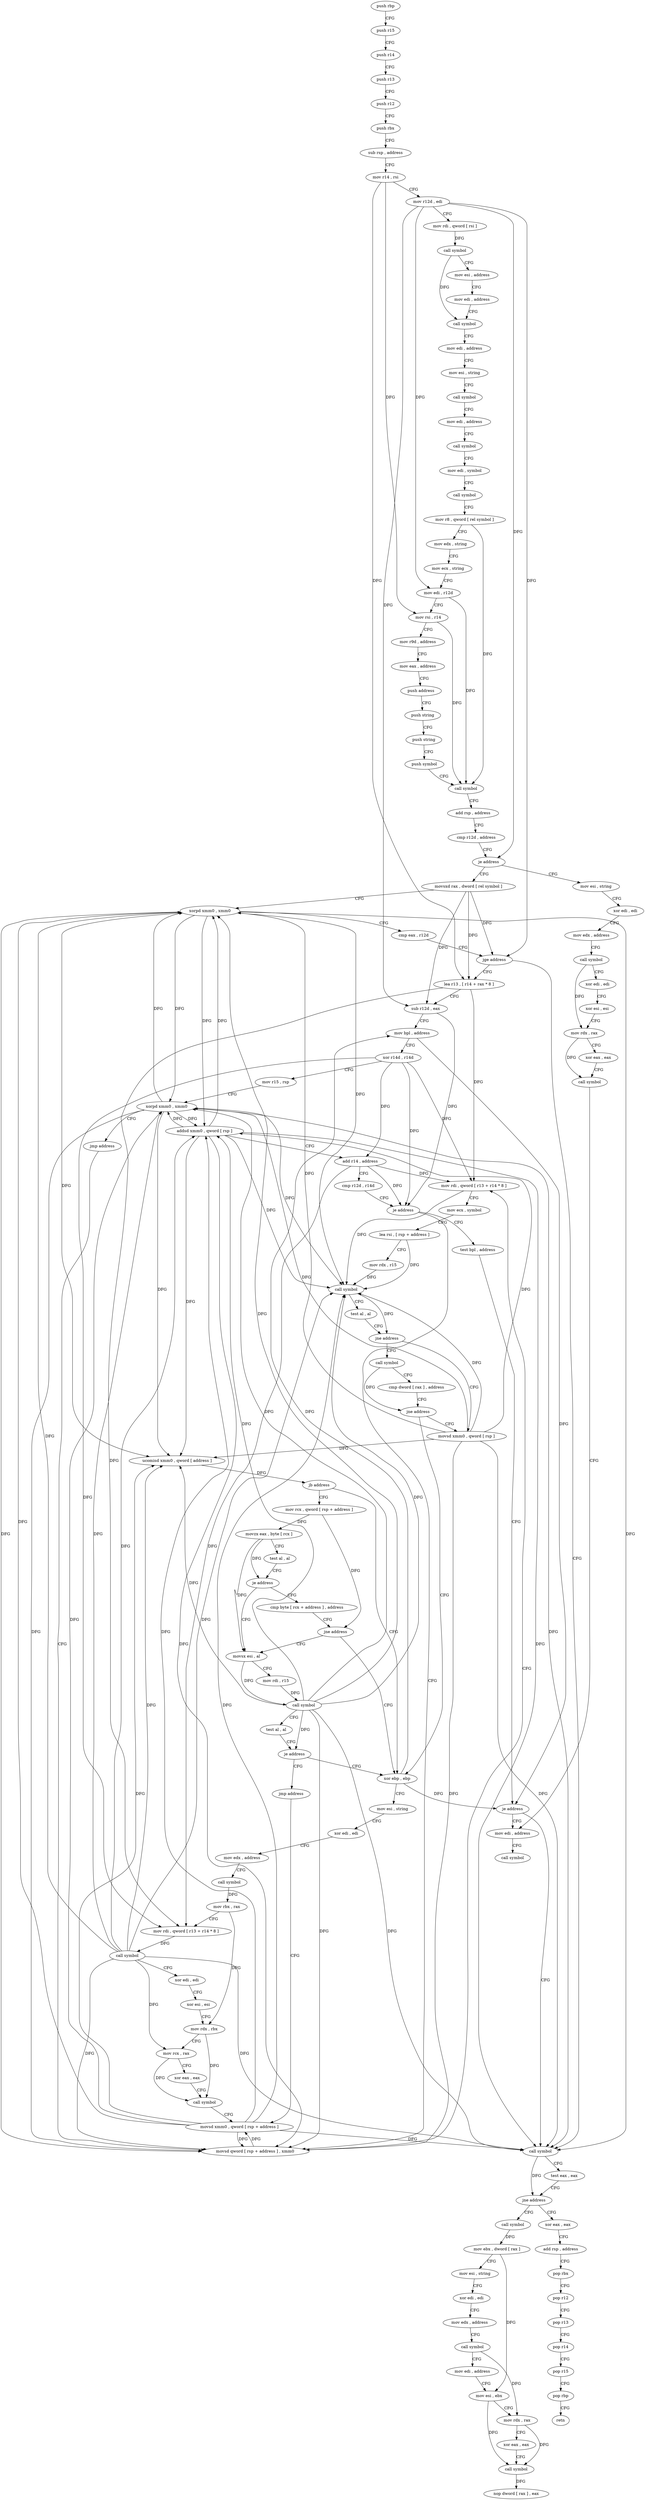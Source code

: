 digraph "func" {
"4200240" [label = "push rbp" ]
"4200241" [label = "push r15" ]
"4200243" [label = "push r14" ]
"4200245" [label = "push r13" ]
"4200247" [label = "push r12" ]
"4200249" [label = "push rbx" ]
"4200250" [label = "sub rsp , address" ]
"4200254" [label = "mov r14 , rsi" ]
"4200257" [label = "mov r12d , edi" ]
"4200260" [label = "mov rdi , qword [ rsi ]" ]
"4200263" [label = "call symbol" ]
"4200268" [label = "mov esi , address" ]
"4200273" [label = "mov edi , address" ]
"4200278" [label = "call symbol" ]
"4200283" [label = "mov edi , address" ]
"4200288" [label = "mov esi , string" ]
"4200293" [label = "call symbol" ]
"4200298" [label = "mov edi , address" ]
"4200303" [label = "call symbol" ]
"4200308" [label = "mov edi , symbol" ]
"4200313" [label = "call symbol" ]
"4200318" [label = "mov r8 , qword [ rel symbol ]" ]
"4200325" [label = "mov edx , string" ]
"4200330" [label = "mov ecx , string" ]
"4200335" [label = "mov edi , r12d" ]
"4200338" [label = "mov rsi , r14" ]
"4200341" [label = "mov r9d , address" ]
"4200347" [label = "mov eax , address" ]
"4200352" [label = "push address" ]
"4200354" [label = "push string" ]
"4200359" [label = "push string" ]
"4200364" [label = "push symbol" ]
"4200369" [label = "call symbol" ]
"4200374" [label = "add rsp , address" ]
"4200378" [label = "cmp r12d , address" ]
"4200382" [label = "je address" ]
"4200635" [label = "mov esi , string" ]
"4200388" [label = "movsxd rax , dword [ rel symbol ]" ]
"4200640" [label = "xor edi , edi" ]
"4200642" [label = "mov edx , address" ]
"4200647" [label = "call symbol" ]
"4200652" [label = "xor edi , edi" ]
"4200654" [label = "xor esi , esi" ]
"4200656" [label = "mov rdx , rax" ]
"4200659" [label = "xor eax , eax" ]
"4200661" [label = "call symbol" ]
"4200666" [label = "mov edi , address" ]
"4200395" [label = "xorpd xmm0 , xmm0" ]
"4200399" [label = "cmp eax , r12d" ]
"4200402" [label = "jge address" ]
"4200609" [label = "call symbol" ]
"4200408" [label = "lea r13 , [ r14 + rax * 8 ]" ]
"4200614" [label = "test eax , eax" ]
"4200616" [label = "jne address" ]
"4200676" [label = "call symbol" ]
"4200618" [label = "xor eax , eax" ]
"4200412" [label = "sub r12d , eax" ]
"4200415" [label = "mov bpl , address" ]
"4200418" [label = "xor r14d , r14d" ]
"4200421" [label = "mov r15 , rsp" ]
"4200424" [label = "xorpd xmm0 , xmm0" ]
"4200428" [label = "jmp address" ]
"4200501" [label = "movsd qword [ rsp + address ] , xmm0" ]
"4200681" [label = "mov ebx , dword [ rax ]" ]
"4200683" [label = "mov esi , string" ]
"4200688" [label = "xor edi , edi" ]
"4200690" [label = "mov edx , address" ]
"4200695" [label = "call symbol" ]
"4200700" [label = "mov edi , address" ]
"4200705" [label = "mov esi , ebx" ]
"4200707" [label = "mov rdx , rax" ]
"4200710" [label = "xor eax , eax" ]
"4200712" [label = "call symbol" ]
"4200717" [label = "nop dword [ rax ] , eax" ]
"4200620" [label = "add rsp , address" ]
"4200624" [label = "pop rbx" ]
"4200625" [label = "pop r12" ]
"4200627" [label = "pop r13" ]
"4200629" [label = "pop r14" ]
"4200631" [label = "pop r15" ]
"4200633" [label = "pop rbp" ]
"4200634" [label = "retn" ]
"4200507" [label = "mov rdi , qword [ r13 + r14 * 8 ]" ]
"4200512" [label = "mov ecx , symbol" ]
"4200517" [label = "lea rsi , [ rsp + address ]" ]
"4200522" [label = "mov rdx , r15" ]
"4200525" [label = "call symbol" ]
"4200530" [label = "test al , al" ]
"4200532" [label = "jne address" ]
"4200544" [label = "movsd xmm0 , qword [ rsp ]" ]
"4200534" [label = "call symbol" ]
"4200549" [label = "ucomisd xmm0 , qword [ address ]" ]
"4200558" [label = "jb address" ]
"4200432" [label = "xor ebp , ebp" ]
"4200560" [label = "mov rcx , qword [ rsp + address ]" ]
"4200539" [label = "cmp dword [ rax ] , address" ]
"4200542" [label = "jne address" ]
"4200434" [label = "mov esi , string" ]
"4200439" [label = "xor edi , edi" ]
"4200441" [label = "mov edx , address" ]
"4200446" [label = "call symbol" ]
"4200451" [label = "mov rbx , rax" ]
"4200454" [label = "mov rdi , qword [ r13 + r14 * 8 ]" ]
"4200459" [label = "call symbol" ]
"4200464" [label = "xor edi , edi" ]
"4200466" [label = "xor esi , esi" ]
"4200468" [label = "mov rdx , rbx" ]
"4200471" [label = "mov rcx , rax" ]
"4200474" [label = "xor eax , eax" ]
"4200476" [label = "call symbol" ]
"4200481" [label = "movsd xmm0 , qword [ rsp + address ]" ]
"4200565" [label = "movzx eax , byte [ rcx ]" ]
"4200568" [label = "test al , al" ]
"4200570" [label = "je address" ]
"4200582" [label = "movsx esi , al" ]
"4200572" [label = "cmp byte [ rcx + address ] , address" ]
"4200603" [label = "test bpl , address" ]
"4200607" [label = "je address" ]
"4200585" [label = "mov rdi , r15" ]
"4200588" [label = "call symbol" ]
"4200593" [label = "test al , al" ]
"4200595" [label = "je address" ]
"4200601" [label = "jmp address" ]
"4200576" [label = "jne address" ]
"4200671" [label = "call symbol" ]
"4200487" [label = "addsd xmm0 , qword [ rsp ]" ]
"4200492" [label = "add r14 , address" ]
"4200496" [label = "cmp r12d , r14d" ]
"4200499" [label = "je address" ]
"4200240" -> "4200241" [ label = "CFG" ]
"4200241" -> "4200243" [ label = "CFG" ]
"4200243" -> "4200245" [ label = "CFG" ]
"4200245" -> "4200247" [ label = "CFG" ]
"4200247" -> "4200249" [ label = "CFG" ]
"4200249" -> "4200250" [ label = "CFG" ]
"4200250" -> "4200254" [ label = "CFG" ]
"4200254" -> "4200257" [ label = "CFG" ]
"4200254" -> "4200338" [ label = "DFG" ]
"4200254" -> "4200408" [ label = "DFG" ]
"4200257" -> "4200260" [ label = "CFG" ]
"4200257" -> "4200335" [ label = "DFG" ]
"4200257" -> "4200382" [ label = "DFG" ]
"4200257" -> "4200402" [ label = "DFG" ]
"4200257" -> "4200412" [ label = "DFG" ]
"4200260" -> "4200263" [ label = "DFG" ]
"4200263" -> "4200268" [ label = "CFG" ]
"4200263" -> "4200278" [ label = "DFG" ]
"4200268" -> "4200273" [ label = "CFG" ]
"4200273" -> "4200278" [ label = "CFG" ]
"4200278" -> "4200283" [ label = "CFG" ]
"4200283" -> "4200288" [ label = "CFG" ]
"4200288" -> "4200293" [ label = "CFG" ]
"4200293" -> "4200298" [ label = "CFG" ]
"4200298" -> "4200303" [ label = "CFG" ]
"4200303" -> "4200308" [ label = "CFG" ]
"4200308" -> "4200313" [ label = "CFG" ]
"4200313" -> "4200318" [ label = "CFG" ]
"4200318" -> "4200325" [ label = "CFG" ]
"4200318" -> "4200369" [ label = "DFG" ]
"4200325" -> "4200330" [ label = "CFG" ]
"4200330" -> "4200335" [ label = "CFG" ]
"4200335" -> "4200338" [ label = "CFG" ]
"4200335" -> "4200369" [ label = "DFG" ]
"4200338" -> "4200341" [ label = "CFG" ]
"4200338" -> "4200369" [ label = "DFG" ]
"4200341" -> "4200347" [ label = "CFG" ]
"4200347" -> "4200352" [ label = "CFG" ]
"4200352" -> "4200354" [ label = "CFG" ]
"4200354" -> "4200359" [ label = "CFG" ]
"4200359" -> "4200364" [ label = "CFG" ]
"4200364" -> "4200369" [ label = "CFG" ]
"4200369" -> "4200374" [ label = "CFG" ]
"4200374" -> "4200378" [ label = "CFG" ]
"4200378" -> "4200382" [ label = "CFG" ]
"4200382" -> "4200635" [ label = "CFG" ]
"4200382" -> "4200388" [ label = "CFG" ]
"4200635" -> "4200640" [ label = "CFG" ]
"4200388" -> "4200395" [ label = "CFG" ]
"4200388" -> "4200402" [ label = "DFG" ]
"4200388" -> "4200408" [ label = "DFG" ]
"4200388" -> "4200412" [ label = "DFG" ]
"4200640" -> "4200642" [ label = "CFG" ]
"4200642" -> "4200647" [ label = "CFG" ]
"4200647" -> "4200652" [ label = "CFG" ]
"4200647" -> "4200656" [ label = "DFG" ]
"4200652" -> "4200654" [ label = "CFG" ]
"4200654" -> "4200656" [ label = "CFG" ]
"4200656" -> "4200659" [ label = "CFG" ]
"4200656" -> "4200661" [ label = "DFG" ]
"4200659" -> "4200661" [ label = "CFG" ]
"4200661" -> "4200666" [ label = "CFG" ]
"4200666" -> "4200671" [ label = "CFG" ]
"4200395" -> "4200399" [ label = "CFG" ]
"4200395" -> "4200609" [ label = "DFG" ]
"4200395" -> "4200424" [ label = "DFG" ]
"4200395" -> "4200501" [ label = "DFG" ]
"4200395" -> "4200525" [ label = "DFG" ]
"4200395" -> "4200549" [ label = "DFG" ]
"4200395" -> "4200487" [ label = "DFG" ]
"4200399" -> "4200402" [ label = "CFG" ]
"4200402" -> "4200609" [ label = "CFG" ]
"4200402" -> "4200408" [ label = "CFG" ]
"4200609" -> "4200614" [ label = "CFG" ]
"4200609" -> "4200616" [ label = "DFG" ]
"4200408" -> "4200412" [ label = "CFG" ]
"4200408" -> "4200507" [ label = "DFG" ]
"4200408" -> "4200454" [ label = "DFG" ]
"4200614" -> "4200616" [ label = "CFG" ]
"4200616" -> "4200676" [ label = "CFG" ]
"4200616" -> "4200618" [ label = "CFG" ]
"4200676" -> "4200681" [ label = "DFG" ]
"4200618" -> "4200620" [ label = "CFG" ]
"4200412" -> "4200415" [ label = "CFG" ]
"4200412" -> "4200499" [ label = "DFG" ]
"4200415" -> "4200418" [ label = "CFG" ]
"4200415" -> "4200607" [ label = "DFG" ]
"4200418" -> "4200421" [ label = "CFG" ]
"4200418" -> "4200507" [ label = "DFG" ]
"4200418" -> "4200454" [ label = "DFG" ]
"4200418" -> "4200492" [ label = "DFG" ]
"4200418" -> "4200499" [ label = "DFG" ]
"4200421" -> "4200424" [ label = "CFG" ]
"4200424" -> "4200428" [ label = "CFG" ]
"4200424" -> "4200395" [ label = "DFG" ]
"4200424" -> "4200609" [ label = "DFG" ]
"4200424" -> "4200501" [ label = "DFG" ]
"4200424" -> "4200525" [ label = "DFG" ]
"4200424" -> "4200549" [ label = "DFG" ]
"4200424" -> "4200487" [ label = "DFG" ]
"4200428" -> "4200501" [ label = "CFG" ]
"4200501" -> "4200507" [ label = "CFG" ]
"4200501" -> "4200481" [ label = "DFG" ]
"4200681" -> "4200683" [ label = "CFG" ]
"4200681" -> "4200705" [ label = "DFG" ]
"4200683" -> "4200688" [ label = "CFG" ]
"4200688" -> "4200690" [ label = "CFG" ]
"4200690" -> "4200695" [ label = "CFG" ]
"4200695" -> "4200700" [ label = "CFG" ]
"4200695" -> "4200707" [ label = "DFG" ]
"4200700" -> "4200705" [ label = "CFG" ]
"4200705" -> "4200707" [ label = "CFG" ]
"4200705" -> "4200712" [ label = "DFG" ]
"4200707" -> "4200710" [ label = "CFG" ]
"4200707" -> "4200712" [ label = "DFG" ]
"4200710" -> "4200712" [ label = "CFG" ]
"4200712" -> "4200717" [ label = "DFG" ]
"4200620" -> "4200624" [ label = "CFG" ]
"4200624" -> "4200625" [ label = "CFG" ]
"4200625" -> "4200627" [ label = "CFG" ]
"4200627" -> "4200629" [ label = "CFG" ]
"4200629" -> "4200631" [ label = "CFG" ]
"4200631" -> "4200633" [ label = "CFG" ]
"4200633" -> "4200634" [ label = "CFG" ]
"4200507" -> "4200512" [ label = "CFG" ]
"4200507" -> "4200525" [ label = "DFG" ]
"4200512" -> "4200517" [ label = "CFG" ]
"4200517" -> "4200522" [ label = "CFG" ]
"4200517" -> "4200525" [ label = "DFG" ]
"4200522" -> "4200525" [ label = "DFG" ]
"4200525" -> "4200530" [ label = "CFG" ]
"4200525" -> "4200532" [ label = "DFG" ]
"4200530" -> "4200532" [ label = "CFG" ]
"4200532" -> "4200544" [ label = "CFG" ]
"4200532" -> "4200534" [ label = "CFG" ]
"4200544" -> "4200549" [ label = "DFG" ]
"4200544" -> "4200395" [ label = "DFG" ]
"4200544" -> "4200609" [ label = "DFG" ]
"4200544" -> "4200424" [ label = "DFG" ]
"4200544" -> "4200501" [ label = "DFG" ]
"4200544" -> "4200525" [ label = "DFG" ]
"4200544" -> "4200487" [ label = "DFG" ]
"4200534" -> "4200539" [ label = "CFG" ]
"4200534" -> "4200542" [ label = "DFG" ]
"4200549" -> "4200558" [ label = "DFG" ]
"4200558" -> "4200432" [ label = "CFG" ]
"4200558" -> "4200560" [ label = "CFG" ]
"4200432" -> "4200434" [ label = "CFG" ]
"4200432" -> "4200415" [ label = "DFG" ]
"4200432" -> "4200607" [ label = "DFG" ]
"4200560" -> "4200565" [ label = "DFG" ]
"4200560" -> "4200576" [ label = "DFG" ]
"4200539" -> "4200542" [ label = "CFG" ]
"4200542" -> "4200432" [ label = "CFG" ]
"4200542" -> "4200544" [ label = "CFG" ]
"4200434" -> "4200439" [ label = "CFG" ]
"4200439" -> "4200441" [ label = "CFG" ]
"4200441" -> "4200446" [ label = "CFG" ]
"4200446" -> "4200451" [ label = "DFG" ]
"4200451" -> "4200454" [ label = "CFG" ]
"4200451" -> "4200468" [ label = "DFG" ]
"4200454" -> "4200459" [ label = "DFG" ]
"4200459" -> "4200464" [ label = "CFG" ]
"4200459" -> "4200395" [ label = "DFG" ]
"4200459" -> "4200609" [ label = "DFG" ]
"4200459" -> "4200424" [ label = "DFG" ]
"4200459" -> "4200501" [ label = "DFG" ]
"4200459" -> "4200525" [ label = "DFG" ]
"4200459" -> "4200549" [ label = "DFG" ]
"4200459" -> "4200471" [ label = "DFG" ]
"4200459" -> "4200487" [ label = "DFG" ]
"4200464" -> "4200466" [ label = "CFG" ]
"4200466" -> "4200468" [ label = "CFG" ]
"4200468" -> "4200471" [ label = "CFG" ]
"4200468" -> "4200476" [ label = "DFG" ]
"4200471" -> "4200474" [ label = "CFG" ]
"4200471" -> "4200476" [ label = "DFG" ]
"4200474" -> "4200476" [ label = "CFG" ]
"4200476" -> "4200481" [ label = "CFG" ]
"4200481" -> "4200487" [ label = "DFG" ]
"4200481" -> "4200395" [ label = "DFG" ]
"4200481" -> "4200609" [ label = "DFG" ]
"4200481" -> "4200424" [ label = "DFG" ]
"4200481" -> "4200501" [ label = "DFG" ]
"4200481" -> "4200525" [ label = "DFG" ]
"4200481" -> "4200549" [ label = "DFG" ]
"4200565" -> "4200568" [ label = "CFG" ]
"4200565" -> "4200570" [ label = "DFG" ]
"4200565" -> "4200582" [ label = "DFG" ]
"4200568" -> "4200570" [ label = "CFG" ]
"4200570" -> "4200582" [ label = "CFG" ]
"4200570" -> "4200572" [ label = "CFG" ]
"4200582" -> "4200585" [ label = "CFG" ]
"4200582" -> "4200588" [ label = "DFG" ]
"4200572" -> "4200576" [ label = "CFG" ]
"4200603" -> "4200607" [ label = "CFG" ]
"4200607" -> "4200666" [ label = "CFG" ]
"4200607" -> "4200609" [ label = "CFG" ]
"4200585" -> "4200588" [ label = "DFG" ]
"4200588" -> "4200593" [ label = "CFG" ]
"4200588" -> "4200395" [ label = "DFG" ]
"4200588" -> "4200609" [ label = "DFG" ]
"4200588" -> "4200424" [ label = "DFG" ]
"4200588" -> "4200501" [ label = "DFG" ]
"4200588" -> "4200525" [ label = "DFG" ]
"4200588" -> "4200549" [ label = "DFG" ]
"4200588" -> "4200595" [ label = "DFG" ]
"4200588" -> "4200487" [ label = "DFG" ]
"4200593" -> "4200595" [ label = "CFG" ]
"4200595" -> "4200432" [ label = "CFG" ]
"4200595" -> "4200601" [ label = "CFG" ]
"4200601" -> "4200481" [ label = "CFG" ]
"4200576" -> "4200432" [ label = "CFG" ]
"4200576" -> "4200582" [ label = "CFG" ]
"4200487" -> "4200492" [ label = "CFG" ]
"4200487" -> "4200395" [ label = "DFG" ]
"4200487" -> "4200609" [ label = "DFG" ]
"4200487" -> "4200424" [ label = "DFG" ]
"4200487" -> "4200501" [ label = "DFG" ]
"4200487" -> "4200525" [ label = "DFG" ]
"4200487" -> "4200549" [ label = "DFG" ]
"4200492" -> "4200496" [ label = "CFG" ]
"4200492" -> "4200507" [ label = "DFG" ]
"4200492" -> "4200454" [ label = "DFG" ]
"4200492" -> "4200499" [ label = "DFG" ]
"4200496" -> "4200499" [ label = "CFG" ]
"4200499" -> "4200603" [ label = "CFG" ]
"4200499" -> "4200501" [ label = "CFG" ]
}
